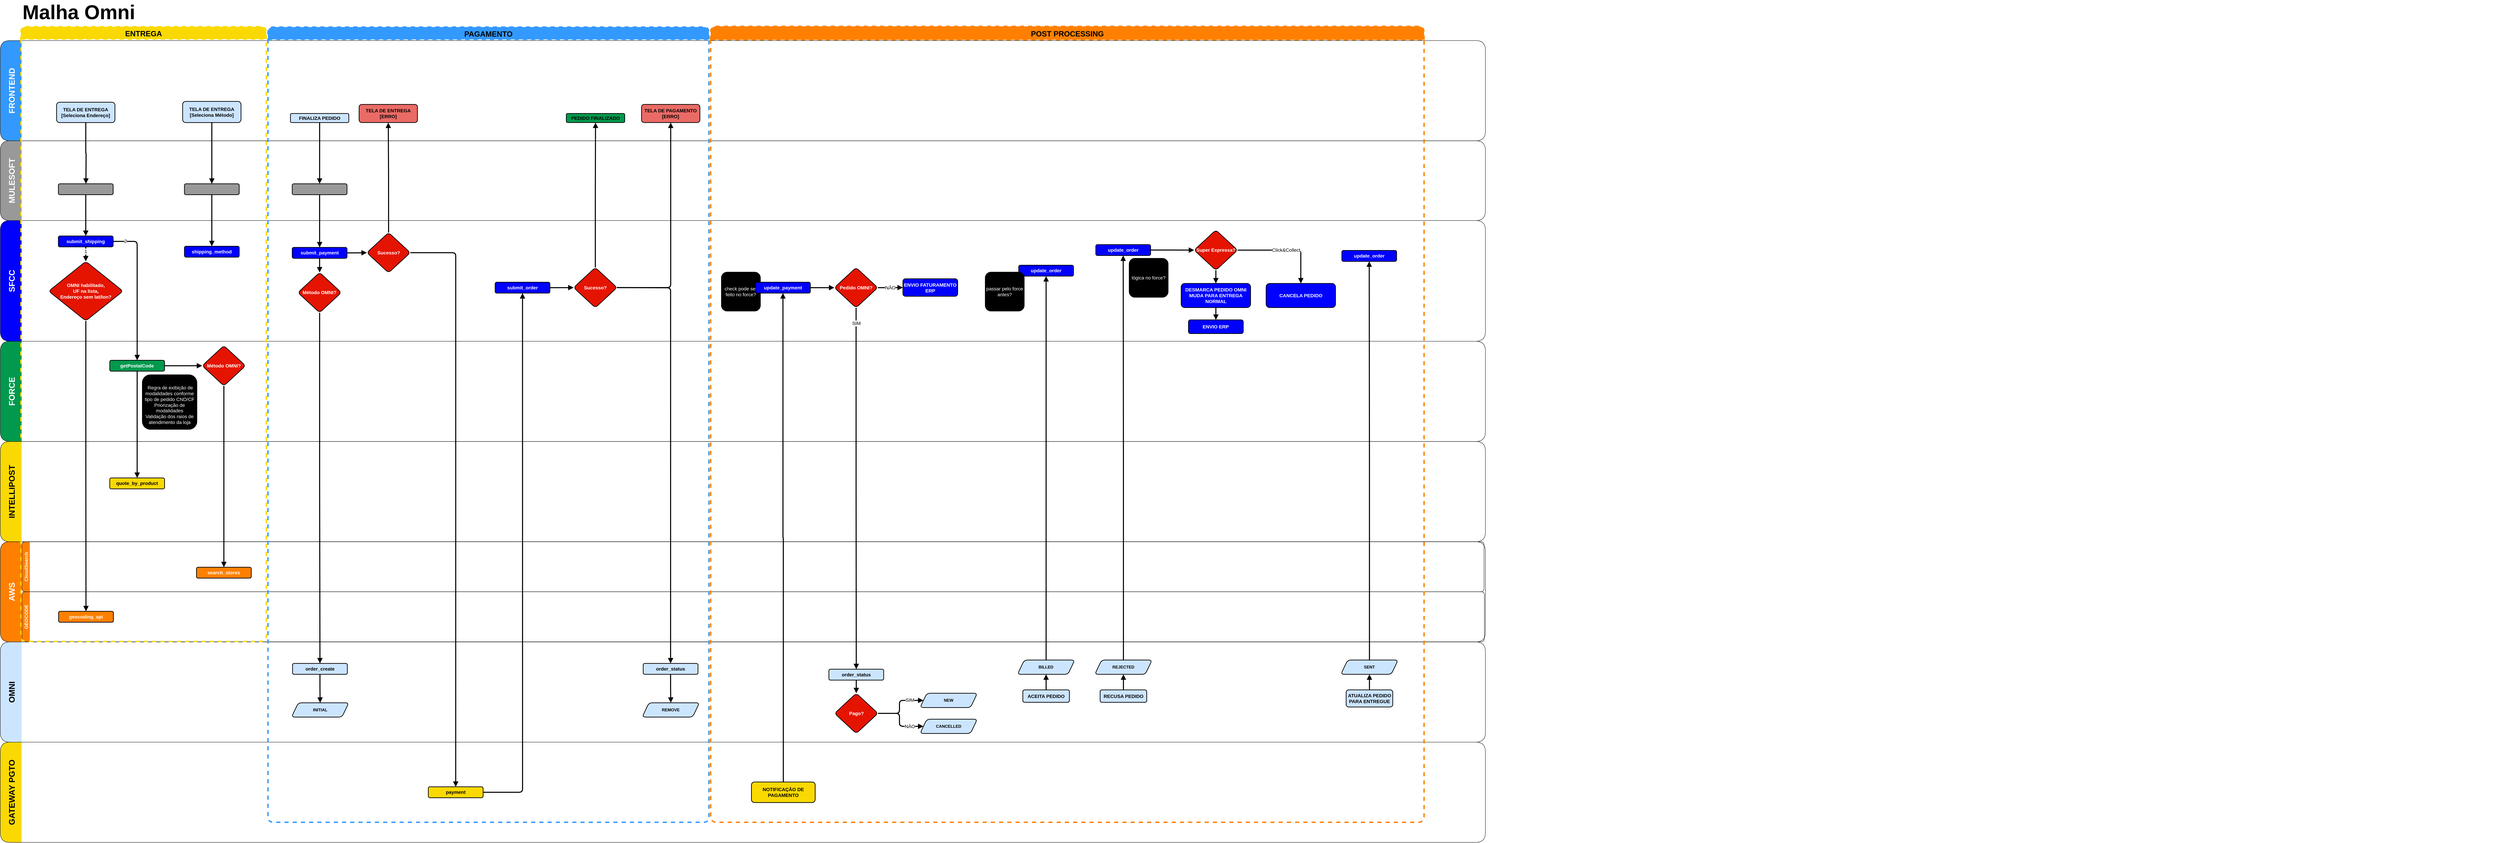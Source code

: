 <mxfile version="20.0.4" type="github">
  <diagram id="prtHgNgQTEPvFCAcTncT" name="Page-1">
    <mxGraphModel dx="3836" dy="1251" grid="0" gridSize="10" guides="0" tooltips="1" connect="1" arrows="1" fold="1" page="0" pageScale="1" pageWidth="827" pageHeight="1169" background="none" math="0" shadow="0">
      <root>
        <mxCell id="0" />
        <mxCell id="1" parent="0" />
        <mxCell id="UH4h_3Y_hmDIXnIcrMvg-1" value="" style="edgeStyle=orthogonalEdgeStyle;rounded=1;orthogonalLoop=1;jettySize=auto;html=1;dashed=1;endArrow=none;endFill=0;" parent="1" edge="1">
          <mxGeometry relative="1" as="geometry">
            <mxPoint x="790" y="440" as="sourcePoint" />
          </mxGeometry>
        </mxCell>
        <mxCell id="UH4h_3Y_hmDIXnIcrMvg-2" style="edgeStyle=orthogonalEdgeStyle;rounded=1;orthogonalLoop=1;jettySize=auto;html=1;endArrow=classic;endFill=1;" parent="1" edge="1">
          <mxGeometry relative="1" as="geometry">
            <mxPoint x="910" y="440" as="targetPoint" />
          </mxGeometry>
        </mxCell>
        <mxCell id="weExqB_nzbaYjORjGd64-1" value="OMNI" style="swimlane;horizontal=0;labelBackgroundColor=none;fillColor=#CCE5FF;fontColor=#000000;strokeColor=default;strokeWidth=1;fontSize=24;perimeterSpacing=1;swimlaneLine=0;rounded=1;startSize=62;" vertex="1" parent="1">
          <mxGeometry x="-984" y="2480.4" width="4334" height="292.65" as="geometry" />
        </mxCell>
        <mxCell id="weExqB_nzbaYjORjGd64-16" style="edgeStyle=orthogonalEdgeStyle;rounded=1;orthogonalLoop=1;jettySize=auto;html=1;entryX=0.5;entryY=0;entryDx=0;entryDy=0;fontColor=#000000;endArrow=block;endFill=1;endSize=8;strokeWidth=3;" edge="1" parent="weExqB_nzbaYjORjGd64-1" source="weExqB_nzbaYjORjGd64-13" target="weExqB_nzbaYjORjGd64-14">
          <mxGeometry relative="1" as="geometry" />
        </mxCell>
        <mxCell id="weExqB_nzbaYjORjGd64-13" value="order_create" style="rounded=1;whiteSpace=wrap;html=1;fontFamily=Helvetica;fontSize=14;fontColor=#000000;align=center;fillColor=#CCE5FF;strokeColor=default;strokeWidth=2;fontStyle=1;" vertex="1" parent="weExqB_nzbaYjORjGd64-1">
          <mxGeometry x="852.784" y="62.714" width="159.914" height="31.926" as="geometry" />
        </mxCell>
        <mxCell id="weExqB_nzbaYjORjGd64-14" value="&lt;b&gt;INITIAL&lt;/b&gt;" style="shape=parallelogram;perimeter=parallelogramPerimeter;whiteSpace=wrap;html=1;fixedSize=1;fontColor=#000000;fillColor=#CCE5FF;strokeWidth=2;rounded=1;" vertex="1" parent="weExqB_nzbaYjORjGd64-1">
          <mxGeometry x="849.694" y="177.682" width="167.23" height="41.807" as="geometry" />
        </mxCell>
        <mxCell id="weExqB_nzbaYjORjGd64-36" style="edgeStyle=orthogonalEdgeStyle;rounded=1;orthogonalLoop=1;jettySize=auto;html=1;entryX=0.5;entryY=0;entryDx=0;entryDy=0;fontSize=24;fontColor=#000000;endArrow=block;endFill=1;endSize=8;strokeWidth=3;" edge="1" parent="weExqB_nzbaYjORjGd64-1" source="weExqB_nzbaYjORjGd64-32" target="weExqB_nzbaYjORjGd64-33">
          <mxGeometry relative="1" as="geometry" />
        </mxCell>
        <mxCell id="weExqB_nzbaYjORjGd64-32" value="order_status" style="rounded=1;whiteSpace=wrap;html=1;fontFamily=Helvetica;fontSize=14;fontColor=#000000;align=center;fillColor=#CCE5FF;strokeColor=default;strokeWidth=2;fontStyle=1;" vertex="1" parent="weExqB_nzbaYjORjGd64-1">
          <mxGeometry x="1876.094" y="62.714" width="159.914" height="31.926" as="geometry" />
        </mxCell>
        <mxCell id="weExqB_nzbaYjORjGd64-33" value="&lt;b&gt;REMOVE&lt;/b&gt;" style="shape=parallelogram;perimeter=parallelogramPerimeter;whiteSpace=wrap;html=1;fixedSize=1;fontColor=#000000;fillColor=#CCE5FF;strokeWidth=2;rounded=1;" vertex="1" parent="weExqB_nzbaYjORjGd64-1">
          <mxGeometry x="1873.004" y="177.682" width="167.23" height="41.807" as="geometry" />
        </mxCell>
        <mxCell id="weExqB_nzbaYjORjGd64-63" style="edgeStyle=orthogonalEdgeStyle;rounded=1;orthogonalLoop=1;jettySize=auto;html=1;entryX=0.5;entryY=0;entryDx=0;entryDy=0;labelBackgroundColor=default;fontSize=14;fontColor=#000000;endArrow=block;endFill=1;endSize=8;strokeWidth=3;" edge="1" parent="weExqB_nzbaYjORjGd64-1" source="weExqB_nzbaYjORjGd64-50" target="weExqB_nzbaYjORjGd64-62">
          <mxGeometry relative="1" as="geometry" />
        </mxCell>
        <mxCell id="weExqB_nzbaYjORjGd64-50" value="order_status" style="rounded=1;whiteSpace=wrap;html=1;fontFamily=Helvetica;fontSize=14;fontColor=#000000;align=center;fillColor=#CCE5FF;strokeColor=default;strokeWidth=2;fontStyle=1;" vertex="1" parent="weExqB_nzbaYjORjGd64-1">
          <mxGeometry x="2418.004" y="79.594" width="159.914" height="31.926" as="geometry" />
        </mxCell>
        <mxCell id="weExqB_nzbaYjORjGd64-51" value="&lt;b&gt;NEW&lt;/b&gt;" style="shape=parallelogram;perimeter=parallelogramPerimeter;whiteSpace=wrap;html=1;fixedSize=1;fontColor=#000000;fillColor=#CCE5FF;strokeWidth=2;rounded=1;" vertex="1" parent="weExqB_nzbaYjORjGd64-1">
          <mxGeometry x="2684.004" y="149.822" width="167.23" height="41.807" as="geometry" />
        </mxCell>
        <mxCell id="weExqB_nzbaYjORjGd64-65" value="SIM" style="edgeStyle=orthogonalEdgeStyle;rounded=1;orthogonalLoop=1;jettySize=auto;html=1;entryX=0;entryY=0.5;entryDx=0;entryDy=0;labelBackgroundColor=default;fontSize=14;fontColor=#000000;endArrow=block;endFill=1;endSize=8;strokeWidth=3;" edge="1" parent="weExqB_nzbaYjORjGd64-1" source="weExqB_nzbaYjORjGd64-62" target="weExqB_nzbaYjORjGd64-51">
          <mxGeometry x="0.531" y="1" relative="1" as="geometry">
            <Array as="points">
              <mxPoint x="2624" y="209" />
              <mxPoint x="2624" y="171" />
            </Array>
            <mxPoint as="offset" />
          </mxGeometry>
        </mxCell>
        <mxCell id="weExqB_nzbaYjORjGd64-66" value="NĀO" style="edgeStyle=orthogonalEdgeStyle;rounded=1;orthogonalLoop=1;jettySize=auto;html=1;entryX=0;entryY=0.5;entryDx=0;entryDy=0;labelBackgroundColor=default;fontSize=14;fontColor=#000000;endArrow=block;endFill=1;endSize=8;strokeWidth=3;" edge="1" parent="weExqB_nzbaYjORjGd64-1" source="weExqB_nzbaYjORjGd64-62" target="weExqB_nzbaYjORjGd64-64">
          <mxGeometry x="0.531" relative="1" as="geometry">
            <Array as="points">
              <mxPoint x="2624" y="209" />
              <mxPoint x="2624" y="246" />
            </Array>
            <mxPoint as="offset" />
          </mxGeometry>
        </mxCell>
        <mxCell id="weExqB_nzbaYjORjGd64-62" value="Pago?" style="rhombus;whiteSpace=wrap;html=1;labelBackgroundColor=none;fontColor=#ffffff;fillColor=#e51400;strokeColor=default;strokeWidth=2;fontSize=14;fontStyle=1;rounded=1;" vertex="1" parent="weExqB_nzbaYjORjGd64-1">
          <mxGeometry x="2434.576" y="149.822" width="126.771" height="117.531" as="geometry" />
        </mxCell>
        <mxCell id="weExqB_nzbaYjORjGd64-64" value="&lt;b&gt;CANCELLED&lt;/b&gt;" style="shape=parallelogram;perimeter=parallelogramPerimeter;whiteSpace=wrap;html=1;fixedSize=1;fontColor=#000000;fillColor=#CCE5FF;strokeWidth=2;rounded=1;" vertex="1" parent="weExqB_nzbaYjORjGd64-1">
          <mxGeometry x="2684.004" y="225.542" width="167.23" height="41.807" as="geometry" />
        </mxCell>
        <mxCell id="weExqB_nzbaYjORjGd64-78" style="edgeStyle=orthogonalEdgeStyle;rounded=1;orthogonalLoop=1;jettySize=auto;html=1;entryX=0.5;entryY=1;entryDx=0;entryDy=0;labelBackgroundColor=default;fontSize=14;fontColor=#FFFFFF;endArrow=block;endFill=1;endSize=8;strokeWidth=3;" edge="1" parent="weExqB_nzbaYjORjGd64-1" source="weExqB_nzbaYjORjGd64-70" target="weExqB_nzbaYjORjGd64-76">
          <mxGeometry relative="1" as="geometry" />
        </mxCell>
        <mxCell id="weExqB_nzbaYjORjGd64-70" value="&lt;b&gt;ACEITA PEDIDO&lt;/b&gt;" style="rounded=1;whiteSpace=wrap;html=1;fontSize=14;fontColor=#000000;strokeWidth=2;fillColor=#CCE5FF;" vertex="1" parent="weExqB_nzbaYjORjGd64-1">
          <mxGeometry x="2984" y="140" width="136" height="36.32" as="geometry" />
        </mxCell>
        <mxCell id="weExqB_nzbaYjORjGd64-79" style="edgeStyle=orthogonalEdgeStyle;rounded=1;orthogonalLoop=1;jettySize=auto;html=1;entryX=0.5;entryY=1;entryDx=0;entryDy=0;labelBackgroundColor=default;fontSize=14;fontColor=#FFFFFF;endArrow=block;endFill=1;endSize=8;strokeWidth=3;" edge="1" parent="weExqB_nzbaYjORjGd64-1" source="weExqB_nzbaYjORjGd64-71" target="weExqB_nzbaYjORjGd64-77">
          <mxGeometry relative="1" as="geometry" />
        </mxCell>
        <mxCell id="weExqB_nzbaYjORjGd64-71" value="&lt;b&gt;RECUSA PEDIDO&lt;/b&gt;" style="rounded=1;whiteSpace=wrap;html=1;fontSize=14;fontColor=#000000;strokeWidth=2;fillColor=#CCE5FF;" vertex="1" parent="weExqB_nzbaYjORjGd64-1">
          <mxGeometry x="3209.62" y="140" width="136" height="36.32" as="geometry" />
        </mxCell>
        <mxCell id="weExqB_nzbaYjORjGd64-76" value="&lt;b&gt;BILLED&lt;/b&gt;" style="shape=parallelogram;perimeter=parallelogramPerimeter;whiteSpace=wrap;html=1;fixedSize=1;fontColor=#000000;fillColor=#CCE5FF;strokeWidth=2;rounded=1;" vertex="1" parent="weExqB_nzbaYjORjGd64-1">
          <mxGeometry x="2968.384" y="52.832" width="167.23" height="41.807" as="geometry" />
        </mxCell>
        <mxCell id="weExqB_nzbaYjORjGd64-77" value="&lt;b&gt;REJECTED&lt;/b&gt;" style="shape=parallelogram;perimeter=parallelogramPerimeter;whiteSpace=wrap;html=1;fixedSize=1;fontColor=#000000;fillColor=#CCE5FF;strokeWidth=2;rounded=1;" vertex="1" parent="weExqB_nzbaYjORjGd64-1">
          <mxGeometry x="3194.004" y="52.832" width="167.23" height="41.807" as="geometry" />
        </mxCell>
        <mxCell id="weExqB_nzbaYjORjGd64-99" style="edgeStyle=orthogonalEdgeStyle;rounded=1;orthogonalLoop=1;jettySize=auto;html=1;entryX=0.5;entryY=1;entryDx=0;entryDy=0;labelBackgroundColor=default;fontSize=14;fontColor=#000000;endArrow=block;endFill=1;endSize=8;strokeWidth=3;" edge="1" parent="weExqB_nzbaYjORjGd64-1" source="weExqB_nzbaYjORjGd64-97" target="weExqB_nzbaYjORjGd64-98">
          <mxGeometry relative="1" as="geometry" />
        </mxCell>
        <mxCell id="weExqB_nzbaYjORjGd64-97" value="&lt;b&gt;ATUALIZA PEDIDO PARA ENTREGUE&lt;/b&gt;" style="rounded=1;whiteSpace=wrap;html=1;fontSize=14;fontColor=#000000;strokeWidth=2;fillColor=#CCE5FF;" vertex="1" parent="weExqB_nzbaYjORjGd64-1">
          <mxGeometry x="3927.62" y="140" width="136" height="50" as="geometry" />
        </mxCell>
        <mxCell id="weExqB_nzbaYjORjGd64-98" value="&lt;b&gt;SENT&lt;/b&gt;" style="shape=parallelogram;perimeter=parallelogramPerimeter;whiteSpace=wrap;html=1;fixedSize=1;fontColor=#000000;fillColor=#CCE5FF;strokeWidth=2;rounded=1;" vertex="1" parent="weExqB_nzbaYjORjGd64-1">
          <mxGeometry x="3912.004" y="52.832" width="167.23" height="41.807" as="geometry" />
        </mxCell>
        <mxCell id="weExqB_nzbaYjORjGd64-3" value="GATEWAY PGTO" style="swimlane;horizontal=0;labelBackgroundColor=none;fillColor=#FAD902;fontColor=#000000;strokeColor=default;strokeWidth=1;fontSize=24;perimeterSpacing=1;swimlaneLine=0;rounded=1;startSize=62;" vertex="1" parent="1">
          <mxGeometry x="-984" y="2773.06" width="4334" height="292.65" as="geometry" />
        </mxCell>
        <mxCell id="weExqB_nzbaYjORjGd64-25" value="payment" style="rounded=1;whiteSpace=wrap;html=1;fontFamily=Helvetica;fontSize=14;fontColor=#000000;align=center;fillColor=#FAD902;strokeColor=default;strokeWidth=2;fontStyle=1;" vertex="1" parent="weExqB_nzbaYjORjGd64-3">
          <mxGeometry x="1249.001" y="130.362" width="159.914" height="31.926" as="geometry" />
        </mxCell>
        <mxCell id="weExqB_nzbaYjORjGd64-46" value="&lt;b style=&quot;font-size: 14px;&quot;&gt;NOTIFICAÇĀO DE PAGAMENTO&lt;/b&gt;" style="rounded=1;whiteSpace=wrap;html=1;fontSize=14;fontColor=#000000;strokeWidth=2;fillColor=#FAD902;" vertex="1" parent="weExqB_nzbaYjORjGd64-3">
          <mxGeometry x="2192" y="116.32" width="186" height="60" as="geometry" />
        </mxCell>
        <mxCell id="weExqB_nzbaYjORjGd64-17" style="edgeStyle=orthogonalEdgeStyle;rounded=1;orthogonalLoop=1;jettySize=auto;html=1;entryX=0.5;entryY=0;entryDx=0;entryDy=0;fontColor=#000000;endArrow=block;endFill=1;endSize=8;strokeWidth=3;" edge="1" parent="1" source="weExqB_nzbaYjORjGd64-11" target="weExqB_nzbaYjORjGd64-13">
          <mxGeometry relative="1" as="geometry" />
        </mxCell>
        <mxCell id="UH4h_3Y_hmDIXnIcrMvg-36" value="FRONTEND" style="swimlane;horizontal=0;labelBackgroundColor=none;fillColor=#3399FF;fontColor=#FFFFFF;strokeColor=default;strokeWidth=1;fontSize=24;perimeterSpacing=1;swimlaneLine=0;rounded=1;startSize=62;labelPosition=center;verticalLabelPosition=middle;align=center;verticalAlign=middle;" parent="1" vertex="1">
          <mxGeometry x="-984" y="724.49" width="4334" height="292.65" as="geometry" />
        </mxCell>
        <mxCell id="UH4h_3Y_hmDIXnIcrMvg-58" value="TELA DE ENTREGA&lt;br&gt;[Seleciona Endereço]" style="rounded=1;whiteSpace=wrap;html=1;labelBackgroundColor=none;fontColor=#000000;fillColor=#CCE5FF;strokeColor=default;strokeWidth=2;fontSize=14;fontStyle=1;" parent="UH4h_3Y_hmDIXnIcrMvg-36" vertex="1">
          <mxGeometry x="164.09" y="180" width="170.37" height="59.44" as="geometry" />
        </mxCell>
        <mxCell id="UH4h_3Y_hmDIXnIcrMvg-68" value="TELA DE ENTREGA&lt;br&gt;[Seleciona Método]" style="rounded=1;whiteSpace=wrap;html=1;labelBackgroundColor=none;fontColor=#000000;fillColor=#CCE5FF;strokeColor=default;strokeWidth=2;fontSize=14;fontStyle=1;" parent="UH4h_3Y_hmDIXnIcrMvg-36" vertex="1">
          <mxGeometry x="532.001" y="177.683" width="170.366" height="61.76" as="geometry" />
        </mxCell>
        <mxCell id="UH4h_3Y_hmDIXnIcrMvg-78" value="FINALIZA PEDIDO" style="rounded=1;whiteSpace=wrap;html=1;labelBackgroundColor=none;fontColor=#000000;fillColor=#CCE5FF;strokeColor=default;strokeWidth=2;fontSize=14;fontStyle=1;" parent="UH4h_3Y_hmDIXnIcrMvg-36" vertex="1">
          <mxGeometry x="846.603" y="212.838" width="170.366" height="26.605" as="geometry" />
        </mxCell>
        <mxCell id="weExqB_nzbaYjORjGd64-21" value="TELA DE ENTREGA&lt;br&gt;[ERRO]" style="rounded=1;whiteSpace=wrap;html=1;labelBackgroundColor=none;fontColor=#000000;fillColor=#EA6B66;strokeColor=default;strokeWidth=2;fontSize=14;fontStyle=1;" vertex="1" parent="UH4h_3Y_hmDIXnIcrMvg-36">
          <mxGeometry x="1047" y="186.333" width="170.37" height="53.11" as="geometry" />
        </mxCell>
        <mxCell id="UH4h_3Y_hmDIXnIcrMvg-54" value="SFCC" style="swimlane;horizontal=0;labelBackgroundColor=none;fillColor=#0000FF;fontColor=#FFFFFF;strokeColor=default;strokeWidth=1;fontSize=24;perimeterSpacing=1;swimlaneLine=0;rounded=1;startSize=62;" parent="1" vertex="1">
          <mxGeometry x="-984" y="1250" width="4334" height="352.45" as="geometry">
            <mxRectangle x="-984" y="1250" width="47" height="94" as="alternateBounds" />
          </mxGeometry>
        </mxCell>
        <mxCell id="weExqB_nzbaYjORjGd64-57" value="1" style="edgeStyle=orthogonalEdgeStyle;rounded=1;orthogonalLoop=1;jettySize=auto;html=1;entryX=0.5;entryY=0;entryDx=0;entryDy=0;fontSize=14;fontColor=#000000;endArrow=block;endFill=1;endSize=8;strokeWidth=3;labelBackgroundColor=default;" edge="1" parent="UH4h_3Y_hmDIXnIcrMvg-54" source="UH4h_3Y_hmDIXnIcrMvg-71" target="weExqB_nzbaYjORjGd64-56">
          <mxGeometry x="-0.375" relative="1" as="geometry">
            <mxPoint as="offset" />
          </mxGeometry>
        </mxCell>
        <mxCell id="UH4h_3Y_hmDIXnIcrMvg-71" value="submit_shipping" style="rounded=1;whiteSpace=wrap;html=1;fontFamily=Helvetica;fontSize=14;fontColor=#ffffff;align=center;fillColor=#0000FF;strokeColor=default;strokeWidth=2;fontStyle=1;" parent="UH4h_3Y_hmDIXnIcrMvg-54" vertex="1">
          <mxGeometry x="169.321" y="44.973" width="159.914" height="31.926" as="geometry" />
        </mxCell>
        <mxCell id="UH4h_3Y_hmDIXnIcrMvg-72" value="shipping_method" style="rounded=1;whiteSpace=wrap;html=1;fontFamily=Helvetica;fontSize=14;fontColor=#ffffff;align=center;fillColor=#0000FF;strokeColor=default;strokeWidth=2;fontStyle=1;" parent="UH4h_3Y_hmDIXnIcrMvg-54" vertex="1">
          <mxGeometry x="537.227" y="74.973" width="159.914" height="31.926" as="geometry" />
        </mxCell>
        <mxCell id="weExqB_nzbaYjORjGd64-12" style="edgeStyle=orthogonalEdgeStyle;rounded=1;orthogonalLoop=1;jettySize=auto;html=1;fontColor=#000000;endArrow=block;endFill=1;endSize=8;strokeWidth=3;entryX=0.5;entryY=0;entryDx=0;entryDy=0;" edge="1" parent="UH4h_3Y_hmDIXnIcrMvg-54" source="weExqB_nzbaYjORjGd64-5" target="weExqB_nzbaYjORjGd64-11">
          <mxGeometry relative="1" as="geometry" />
        </mxCell>
        <mxCell id="weExqB_nzbaYjORjGd64-5" value="submit_payment" style="rounded=1;whiteSpace=wrap;html=1;fontFamily=Helvetica;fontSize=14;fontColor=#ffffff;align=center;fillColor=#0000FF;strokeColor=default;strokeWidth=2;fontStyle=1;" vertex="1" parent="UH4h_3Y_hmDIXnIcrMvg-54">
          <mxGeometry x="851.829" y="78.392" width="159.914" height="31.926" as="geometry" />
        </mxCell>
        <mxCell id="weExqB_nzbaYjORjGd64-11" value="Método OMNI?" style="rhombus;whiteSpace=wrap;html=1;labelBackgroundColor=none;fontColor=#ffffff;fillColor=#e51400;strokeColor=default;strokeWidth=2;fontSize=14;fontStyle=1;rounded=1;" vertex="1" parent="UH4h_3Y_hmDIXnIcrMvg-54">
          <mxGeometry x="868.396" y="151.552" width="126.771" height="117.531" as="geometry" />
        </mxCell>
        <mxCell id="weExqB_nzbaYjORjGd64-18" value="Sucesso?" style="rhombus;whiteSpace=wrap;html=1;labelBackgroundColor=none;fontColor=#ffffff;fillColor=#e51400;strokeColor=default;strokeWidth=2;fontSize=14;fontStyle=1;rounded=1;" vertex="1" parent="UH4h_3Y_hmDIXnIcrMvg-54">
          <mxGeometry x="1069.641" y="35.066" width="126.771" height="117.531" as="geometry" />
        </mxCell>
        <mxCell id="weExqB_nzbaYjORjGd64-19" style="edgeStyle=orthogonalEdgeStyle;rounded=1;orthogonalLoop=1;jettySize=auto;html=1;fontColor=#000000;endArrow=block;endFill=1;endSize=8;strokeWidth=3;entryX=0;entryY=0.5;entryDx=0;entryDy=0;" edge="1" parent="UH4h_3Y_hmDIXnIcrMvg-54" source="weExqB_nzbaYjORjGd64-5" target="weExqB_nzbaYjORjGd64-18">
          <mxGeometry relative="1" as="geometry">
            <mxPoint x="1055.641" y="68.225" as="targetPoint" />
          </mxGeometry>
        </mxCell>
        <mxCell id="weExqB_nzbaYjORjGd64-56" value="OMNI habilitado,&lt;br&gt;UF na lista, &lt;br&gt;Endereço sem lat/lon?" style="rhombus;whiteSpace=wrap;html=1;labelBackgroundColor=none;fontColor=#ffffff;fillColor=#e51400;strokeColor=default;strokeWidth=2;fontSize=14;fontStyle=1;rounded=1;" vertex="1" parent="UH4h_3Y_hmDIXnIcrMvg-54">
          <mxGeometry x="141" y="119.2" width="217" height="173.8" as="geometry" />
        </mxCell>
        <mxCell id="weExqB_nzbaYjORjGd64-68" value="ENVIO FATURAMENTO ERP" style="rounded=1;whiteSpace=wrap;html=1;fontFamily=Helvetica;fontSize=14;fontColor=#ffffff;align=center;fillColor=#0000FF;strokeColor=default;strokeWidth=2;fontStyle=1;" vertex="1" parent="UH4h_3Y_hmDIXnIcrMvg-54">
          <mxGeometry x="2634" y="170" width="159.91" height="51.13" as="geometry" />
        </mxCell>
        <mxCell id="weExqB_nzbaYjORjGd64-74" value="check pode ser feito no force?" style="whiteSpace=wrap;html=1;aspect=fixed;fontSize=14;fontColor=#FFFFFF;strokeWidth=1;fillColor=#000000;rounded=1;" vertex="1" parent="UH4h_3Y_hmDIXnIcrMvg-54">
          <mxGeometry x="2104" y="150.21" width="114.43" height="114.43" as="geometry" />
        </mxCell>
        <mxCell id="weExqB_nzbaYjORjGd64-75" value="update_order" style="rounded=1;whiteSpace=wrap;html=1;fontFamily=Helvetica;fontSize=14;fontColor=#ffffff;align=center;fillColor=#0000FF;strokeColor=default;strokeWidth=2;fontStyle=1;" vertex="1" parent="UH4h_3Y_hmDIXnIcrMvg-54">
          <mxGeometry x="2971.999" y="130.362" width="159.914" height="31.926" as="geometry" />
        </mxCell>
        <mxCell id="weExqB_nzbaYjORjGd64-82" value="passar pelo force antes?" style="whiteSpace=wrap;html=1;aspect=fixed;fontSize=14;fontColor=#FFFFFF;strokeWidth=1;fillColor=#000000;rounded=1;" vertex="1" parent="UH4h_3Y_hmDIXnIcrMvg-54">
          <mxGeometry x="2874" y="150.21" width="114.43" height="114.43" as="geometry" />
        </mxCell>
        <mxCell id="weExqB_nzbaYjORjGd64-89" style="edgeStyle=orthogonalEdgeStyle;rounded=1;orthogonalLoop=1;jettySize=auto;html=1;entryX=0;entryY=0.5;entryDx=0;entryDy=0;labelBackgroundColor=default;fontSize=14;fontColor=#FFFFFF;endArrow=block;endFill=1;endSize=8;strokeWidth=3;" edge="1" parent="UH4h_3Y_hmDIXnIcrMvg-54" source="weExqB_nzbaYjORjGd64-84" target="weExqB_nzbaYjORjGd64-88">
          <mxGeometry relative="1" as="geometry" />
        </mxCell>
        <mxCell id="weExqB_nzbaYjORjGd64-84" value="update_order" style="rounded=1;whiteSpace=wrap;html=1;fontFamily=Helvetica;fontSize=14;fontColor=#ffffff;align=center;fillColor=#0000FF;strokeColor=default;strokeWidth=2;fontStyle=1;" vertex="1" parent="UH4h_3Y_hmDIXnIcrMvg-54">
          <mxGeometry x="3196.999" y="70.202" width="159.914" height="31.926" as="geometry" />
        </mxCell>
        <mxCell id="weExqB_nzbaYjORjGd64-85" value="lógica no force?" style="whiteSpace=wrap;html=1;aspect=fixed;fontSize=14;fontColor=#FFFFFF;strokeWidth=1;fillColor=#000000;rounded=1;" vertex="1" parent="UH4h_3Y_hmDIXnIcrMvg-54">
          <mxGeometry x="3294" y="110.0" width="114.43" height="114.43" as="geometry" />
        </mxCell>
        <mxCell id="weExqB_nzbaYjORjGd64-93" style="edgeStyle=orthogonalEdgeStyle;rounded=1;orthogonalLoop=1;jettySize=auto;html=1;entryX=0.5;entryY=0;entryDx=0;entryDy=0;labelBackgroundColor=default;fontSize=14;fontColor=#FFFFFF;endArrow=block;endFill=1;endSize=8;strokeWidth=3;" edge="1" parent="UH4h_3Y_hmDIXnIcrMvg-54" source="weExqB_nzbaYjORjGd64-88" target="weExqB_nzbaYjORjGd64-90">
          <mxGeometry relative="1" as="geometry" />
        </mxCell>
        <mxCell id="weExqB_nzbaYjORjGd64-96" value="Click&amp;amp;Collect" style="edgeStyle=orthogonalEdgeStyle;rounded=1;orthogonalLoop=1;jettySize=auto;html=1;entryX=0.5;entryY=0;entryDx=0;entryDy=0;labelBackgroundColor=default;fontSize=14;fontColor=#000000;endArrow=block;endFill=1;endSize=8;strokeWidth=3;" edge="1" parent="UH4h_3Y_hmDIXnIcrMvg-54" source="weExqB_nzbaYjORjGd64-88" target="weExqB_nzbaYjORjGd64-95">
          <mxGeometry relative="1" as="geometry" />
        </mxCell>
        <mxCell id="weExqB_nzbaYjORjGd64-88" value="Super Expressa?" style="rhombus;whiteSpace=wrap;html=1;labelBackgroundColor=none;fontColor=#ffffff;fillColor=#e51400;strokeColor=default;strokeWidth=2;fontSize=14;fontStyle=1;rounded=1;" vertex="1" parent="UH4h_3Y_hmDIXnIcrMvg-54">
          <mxGeometry x="3483.996" y="27.562" width="126.771" height="117.531" as="geometry" />
        </mxCell>
        <mxCell id="weExqB_nzbaYjORjGd64-94" style="edgeStyle=orthogonalEdgeStyle;rounded=1;orthogonalLoop=1;jettySize=auto;html=1;labelBackgroundColor=default;fontSize=14;fontColor=#FFFFFF;endArrow=block;endFill=1;endSize=8;strokeWidth=3;" edge="1" parent="UH4h_3Y_hmDIXnIcrMvg-54" source="weExqB_nzbaYjORjGd64-90" target="weExqB_nzbaYjORjGd64-92">
          <mxGeometry relative="1" as="geometry" />
        </mxCell>
        <mxCell id="weExqB_nzbaYjORjGd64-90" value="DESMARCA PEDIDO OMNI&lt;br&gt;MUDA PARA ENTREGA NORMAL" style="rounded=1;whiteSpace=wrap;html=1;fontFamily=Helvetica;fontSize=14;fontColor=#ffffff;align=center;fillColor=#0000FF;strokeColor=default;strokeWidth=2;fontStyle=1;" vertex="1" parent="UH4h_3Y_hmDIXnIcrMvg-54">
          <mxGeometry x="3446.09" y="183.6" width="202.58" height="70.57" as="geometry" />
        </mxCell>
        <mxCell id="weExqB_nzbaYjORjGd64-92" value="ENVIO ERP" style="rounded=1;whiteSpace=wrap;html=1;fontFamily=Helvetica;fontSize=14;fontColor=#ffffff;align=center;fillColor=#0000FF;strokeColor=default;strokeWidth=2;fontStyle=1;" vertex="1" parent="UH4h_3Y_hmDIXnIcrMvg-54">
          <mxGeometry x="3467.43" y="290" width="159.91" height="40" as="geometry" />
        </mxCell>
        <mxCell id="weExqB_nzbaYjORjGd64-95" value="CANCELA PEDIDO" style="rounded=1;whiteSpace=wrap;html=1;fontFamily=Helvetica;fontSize=14;fontColor=#ffffff;align=center;fillColor=#0000FF;strokeColor=default;strokeWidth=2;fontStyle=1;" vertex="1" parent="UH4h_3Y_hmDIXnIcrMvg-54">
          <mxGeometry x="3694" y="183.6" width="202.58" height="70.57" as="geometry" />
        </mxCell>
        <mxCell id="weExqB_nzbaYjORjGd64-101" value="update_order" style="rounded=1;whiteSpace=wrap;html=1;fontFamily=Helvetica;fontSize=14;fontColor=#ffffff;align=center;fillColor=#0000FF;strokeColor=default;strokeWidth=2;fontStyle=1;" vertex="1" parent="UH4h_3Y_hmDIXnIcrMvg-54">
          <mxGeometry x="3914.999" y="87.272" width="159.914" height="31.926" as="geometry" />
        </mxCell>
        <mxCell id="UH4h_3Y_hmDIXnIcrMvg-55" value="FORCE" style="swimlane;horizontal=0;labelBackgroundColor=none;fillColor=#00994D;fontColor=#FFFFFF;strokeColor=default;strokeWidth=1;fontSize=24;perimeterSpacing=1;swimlaneLine=0;rounded=1;startSize=62;" parent="1" vertex="1">
          <mxGeometry x="-984" y="1602.45" width="4334" height="292.65" as="geometry">
            <mxRectangle x="-984" y="1602.447" width="50" height="110" as="alternateBounds" />
          </mxGeometry>
        </mxCell>
        <mxCell id="UH4h_3Y_hmDIXnIcrMvg-62" style="edgeStyle=orthogonalEdgeStyle;rounded=1;orthogonalLoop=1;jettySize=auto;html=1;entryX=0;entryY=0.5;entryDx=0;entryDy=0;fontColor=#000000;strokeWidth=3;endArrow=block;endFill=1;strokeColor=default;fontSize=14;fontStyle=1;endSize=8;" parent="UH4h_3Y_hmDIXnIcrMvg-55" source="UH4h_3Y_hmDIXnIcrMvg-24" target="UH4h_3Y_hmDIXnIcrMvg-61" edge="1">
          <mxGeometry relative="1" as="geometry" />
        </mxCell>
        <mxCell id="UH4h_3Y_hmDIXnIcrMvg-24" value="getPostalCode" style="rounded=1;whiteSpace=wrap;html=1;fontFamily=Helvetica;fontSize=14;fontColor=#ffffff;align=center;fillColor=#00994D;strokeColor=default;strokeWidth=2;fontStyle=1;" parent="UH4h_3Y_hmDIXnIcrMvg-55" vertex="1">
          <mxGeometry x="319.321" y="55.515" width="159.914" height="31.926" as="geometry" />
        </mxCell>
        <mxCell id="UH4h_3Y_hmDIXnIcrMvg-61" value="Método OMNI?" style="rhombus;whiteSpace=wrap;html=1;labelBackgroundColor=none;fontColor=#ffffff;fillColor=#e51400;strokeColor=default;strokeWidth=2;fontSize=14;fontStyle=1;rounded=1;" parent="UH4h_3Y_hmDIXnIcrMvg-55" vertex="1">
          <mxGeometry x="588.98" y="12.711" width="126.771" height="117.531" as="geometry" />
        </mxCell>
        <mxCell id="weExqB_nzbaYjORjGd64-73" value="&lt;br&gt;&amp;nbsp;Regra de exibição de modalidades conforme tipo de pedido CND/CF &lt;br&gt;Priorização de modalidades &lt;br&gt;Validação dos raios de atendimento da loja" style="whiteSpace=wrap;html=1;aspect=fixed;fontSize=14;fontColor=#FFFFFF;strokeWidth=1;fillColor=#000000;rounded=1;" vertex="1" parent="UH4h_3Y_hmDIXnIcrMvg-55">
          <mxGeometry x="414" y="97.553" width="160" height="160" as="geometry" />
        </mxCell>
        <mxCell id="UH4h_3Y_hmDIXnIcrMvg-56" value="INTELLIPOST" style="swimlane;horizontal=0;labelBackgroundColor=none;fillColor=#FAD902;fontColor=#000000;strokeColor=default;strokeWidth=1;fontSize=24;perimeterSpacing=1;swimlaneLine=0;rounded=1;startSize=62;" parent="1" vertex="1">
          <mxGeometry x="-984" y="1895.1" width="4334" height="292.65" as="geometry" />
        </mxCell>
        <mxCell id="UH4h_3Y_hmDIXnIcrMvg-63" value="quote_by_product" style="rounded=1;whiteSpace=wrap;html=1;fontFamily=Helvetica;fontSize=14;fontColor=#000000;align=center;fillColor=#FAD902;strokeColor=default;strokeWidth=2;fontStyle=1;" parent="UH4h_3Y_hmDIXnIcrMvg-56" vertex="1">
          <mxGeometry x="319.321" y="106.419" width="159.914" height="31.926" as="geometry" />
        </mxCell>
        <mxCell id="UH4h_3Y_hmDIXnIcrMvg-59" value="MULESOFT" style="swimlane;horizontal=0;labelBackgroundColor=none;fillColor=#999999;fontColor=#FFFFFF;strokeColor=default;strokeWidth=1;fontSize=24;perimeterSpacing=1;swimlaneLine=0;rounded=1;startSize=62;" parent="1" vertex="1">
          <mxGeometry x="-984" y="1017.14" width="4334" height="232.86" as="geometry" />
        </mxCell>
        <mxCell id="UH4h_3Y_hmDIXnIcrMvg-69" value="" style="rounded=1;whiteSpace=wrap;html=1;fontFamily=Helvetica;fontSize=14;fontColor=#ffffff;align=center;fillColor=#999999;strokeColor=default;strokeWidth=2;fontStyle=1;" parent="UH4h_3Y_hmDIXnIcrMvg-59" vertex="1">
          <mxGeometry x="169.321" y="125.425" width="159.914" height="31.926" as="geometry" />
        </mxCell>
        <mxCell id="UH4h_3Y_hmDIXnIcrMvg-70" value="" style="rounded=1;whiteSpace=wrap;html=1;fontFamily=Helvetica;fontSize=14;fontColor=#ffffff;align=center;fillColor=#999999;strokeColor=default;strokeWidth=2;fontStyle=1;" parent="UH4h_3Y_hmDIXnIcrMvg-59" vertex="1">
          <mxGeometry x="537.227" y="125.425" width="159.914" height="31.926" as="geometry" />
        </mxCell>
        <mxCell id="weExqB_nzbaYjORjGd64-6" value="" style="rounded=1;whiteSpace=wrap;html=1;fontFamily=Helvetica;fontSize=14;fontColor=#ffffff;align=center;fillColor=#999999;strokeColor=default;strokeWidth=2;fontStyle=1;" vertex="1" parent="UH4h_3Y_hmDIXnIcrMvg-59">
          <mxGeometry x="851.829" y="125.425" width="159.914" height="31.926" as="geometry" />
        </mxCell>
        <mxCell id="UH4h_3Y_hmDIXnIcrMvg-60" style="edgeStyle=orthogonalEdgeStyle;rounded=1;orthogonalLoop=1;jettySize=auto;html=1;fontColor=#000000;strokeWidth=3;endArrow=block;endFill=1;strokeColor=default;fontSize=14;fontStyle=1;endSize=8;" parent="1" source="UH4h_3Y_hmDIXnIcrMvg-58" edge="1">
          <mxGeometry relative="1" as="geometry">
            <mxPoint x="-734.2" y="1142.565" as="targetPoint" />
          </mxGeometry>
        </mxCell>
        <mxCell id="UH4h_3Y_hmDIXnIcrMvg-64" style="edgeStyle=orthogonalEdgeStyle;rounded=1;orthogonalLoop=1;jettySize=auto;html=1;fontColor=#000000;strokeWidth=3;endArrow=block;endFill=1;strokeColor=default;fontSize=14;fontStyle=1;endSize=8;" parent="1" source="UH4h_3Y_hmDIXnIcrMvg-24" target="UH4h_3Y_hmDIXnIcrMvg-63" edge="1">
          <mxGeometry relative="1" as="geometry" />
        </mxCell>
        <mxCell id="UH4h_3Y_hmDIXnIcrMvg-66" style="edgeStyle=orthogonalEdgeStyle;rounded=1;orthogonalLoop=1;jettySize=auto;html=1;fontColor=#000000;entryX=0.5;entryY=0;entryDx=0;entryDy=0;strokeWidth=3;endArrow=block;endFill=1;strokeColor=default;fontSize=14;fontStyle=1;endSize=8;" parent="1" source="UH4h_3Y_hmDIXnIcrMvg-61" target="UH4h_3Y_hmDIXnIcrMvg-65" edge="1">
          <mxGeometry relative="1" as="geometry">
            <mxPoint x="-1140.104" y="2666.638" as="targetPoint" />
          </mxGeometry>
        </mxCell>
        <mxCell id="UH4h_3Y_hmDIXnIcrMvg-73" style="edgeStyle=orthogonalEdgeStyle;rounded=1;orthogonalLoop=1;jettySize=auto;html=1;entryX=0.5;entryY=0;entryDx=0;entryDy=0;fontSize=14;fontColor=#000000;endArrow=block;endFill=1;strokeColor=default;strokeWidth=3;endSize=8;" parent="1" source="UH4h_3Y_hmDIXnIcrMvg-68" target="UH4h_3Y_hmDIXnIcrMvg-70" edge="1">
          <mxGeometry relative="1" as="geometry" />
        </mxCell>
        <mxCell id="UH4h_3Y_hmDIXnIcrMvg-74" style="edgeStyle=orthogonalEdgeStyle;rounded=1;orthogonalLoop=1;jettySize=auto;html=1;entryX=0.5;entryY=0;entryDx=0;entryDy=0;fontSize=14;fontColor=#000000;endArrow=block;endFill=1;strokeColor=default;strokeWidth=3;endSize=8;" parent="1" source="UH4h_3Y_hmDIXnIcrMvg-70" target="UH4h_3Y_hmDIXnIcrMvg-72" edge="1">
          <mxGeometry relative="1" as="geometry" />
        </mxCell>
        <mxCell id="UH4h_3Y_hmDIXnIcrMvg-75" style="edgeStyle=orthogonalEdgeStyle;rounded=1;orthogonalLoop=1;jettySize=auto;html=1;fontSize=14;fontColor=#000000;endArrow=block;endFill=1;strokeColor=default;strokeWidth=3;endSize=8;" parent="1" source="UH4h_3Y_hmDIXnIcrMvg-69" target="UH4h_3Y_hmDIXnIcrMvg-71" edge="1">
          <mxGeometry relative="1" as="geometry" />
        </mxCell>
        <mxCell id="UH4h_3Y_hmDIXnIcrMvg-76" value="2" style="edgeStyle=orthogonalEdgeStyle;rounded=1;orthogonalLoop=1;jettySize=auto;html=1;entryX=0.5;entryY=0;entryDx=0;entryDy=0;fontSize=14;fontColor=#000000;endArrow=block;endFill=1;strokeColor=default;strokeWidth=3;endSize=8;exitX=1;exitY=0.5;exitDx=0;exitDy=0;" parent="1" source="UH4h_3Y_hmDIXnIcrMvg-71" target="UH4h_3Y_hmDIXnIcrMvg-24" edge="1">
          <mxGeometry x="-0.829" y="1" relative="1" as="geometry">
            <mxPoint x="-504.765" y="1440.731" as="sourcePoint" />
            <mxPoint as="offset" />
          </mxGeometry>
        </mxCell>
        <mxCell id="weExqB_nzbaYjORjGd64-9" style="edgeStyle=orthogonalEdgeStyle;rounded=1;orthogonalLoop=1;jettySize=auto;html=1;entryX=0.5;entryY=0;entryDx=0;entryDy=0;fontColor=#000000;strokeWidth=3;endArrow=block;endFill=1;endSize=8;" edge="1" parent="1" source="UH4h_3Y_hmDIXnIcrMvg-78" target="weExqB_nzbaYjORjGd64-6">
          <mxGeometry relative="1" as="geometry" />
        </mxCell>
        <mxCell id="weExqB_nzbaYjORjGd64-10" style="edgeStyle=orthogonalEdgeStyle;rounded=1;orthogonalLoop=1;jettySize=auto;html=1;entryX=0.5;entryY=0;entryDx=0;entryDy=0;fontColor=#000000;strokeWidth=3;endArrow=block;endFill=1;endSize=8;" edge="1" parent="1" source="weExqB_nzbaYjORjGd64-6" target="weExqB_nzbaYjORjGd64-5">
          <mxGeometry relative="1" as="geometry" />
        </mxCell>
        <mxCell id="weExqB_nzbaYjORjGd64-22" style="edgeStyle=orthogonalEdgeStyle;rounded=1;orthogonalLoop=1;jettySize=auto;html=1;entryX=0.5;entryY=1;entryDx=0;entryDy=0;fontSize=24;fontColor=#000000;endArrow=block;endFill=1;endSize=8;strokeWidth=3;exitX=0.5;exitY=0;exitDx=0;exitDy=0;" edge="1" parent="1" source="weExqB_nzbaYjORjGd64-18" target="weExqB_nzbaYjORjGd64-21">
          <mxGeometry relative="1" as="geometry">
            <mxPoint x="176.186" y="957.603" as="targetPoint" />
          </mxGeometry>
        </mxCell>
        <mxCell id="weExqB_nzbaYjORjGd64-26" style="edgeStyle=orthogonalEdgeStyle;rounded=1;orthogonalLoop=1;jettySize=auto;html=1;entryX=0.5;entryY=0;entryDx=0;entryDy=0;fontSize=24;fontColor=#000000;endArrow=block;endFill=1;endSize=8;strokeWidth=3;" edge="1" parent="1" source="weExqB_nzbaYjORjGd64-18" target="weExqB_nzbaYjORjGd64-25">
          <mxGeometry relative="1" as="geometry" />
        </mxCell>
        <mxCell id="weExqB_nzbaYjORjGd64-35" style="edgeStyle=orthogonalEdgeStyle;rounded=1;orthogonalLoop=1;jettySize=auto;html=1;fontSize=24;fontColor=#000000;endArrow=block;endFill=1;endSize=8;strokeWidth=3;entryX=0.5;entryY=0;entryDx=0;entryDy=0;" edge="1" parent="1" target="weExqB_nzbaYjORjGd64-32">
          <mxGeometry relative="1" as="geometry">
            <mxPoint x="859" y="2400" as="targetPoint" />
            <mxPoint x="814.762" y="1445.757" as="sourcePoint" />
          </mxGeometry>
        </mxCell>
        <mxCell id="weExqB_nzbaYjORjGd64-42" style="edgeStyle=orthogonalEdgeStyle;rounded=1;orthogonalLoop=1;jettySize=auto;html=1;entryX=0.5;entryY=1;entryDx=0;entryDy=0;fontSize=24;fontColor=#000000;endArrow=block;endFill=1;endSize=8;strokeWidth=3;" edge="1" parent="1" source="weExqB_nzbaYjORjGd64-27" target="weExqB_nzbaYjORjGd64-41">
          <mxGeometry relative="1" as="geometry" />
        </mxCell>
        <mxCell id="weExqB_nzbaYjORjGd64-44" style="edgeStyle=orthogonalEdgeStyle;rounded=1;orthogonalLoop=1;jettySize=auto;html=1;entryX=0.5;entryY=1;entryDx=0;entryDy=0;fontSize=24;fontColor=#000000;endArrow=block;endFill=1;endSize=8;strokeWidth=3;" edge="1" parent="1" source="weExqB_nzbaYjORjGd64-27" target="weExqB_nzbaYjORjGd64-43">
          <mxGeometry relative="1" as="geometry" />
        </mxCell>
        <mxCell id="weExqB_nzbaYjORjGd64-27" value="Sucesso?" style="rhombus;whiteSpace=wrap;html=1;labelBackgroundColor=none;fontColor=#ffffff;fillColor=#e51400;strokeColor=default;strokeWidth=2;fontSize=14;fontStyle=1;rounded=1;" vertex="1" parent="1">
          <mxGeometry x="689.001" y="1387.001" width="126.771" height="117.531" as="geometry" />
        </mxCell>
        <mxCell id="weExqB_nzbaYjORjGd64-31" style="edgeStyle=orthogonalEdgeStyle;rounded=1;orthogonalLoop=1;jettySize=auto;html=1;entryX=0;entryY=0.5;entryDx=0;entryDy=0;fontSize=24;fontColor=#000000;endArrow=block;endFill=1;endSize=8;strokeWidth=3;" edge="1" parent="1" source="weExqB_nzbaYjORjGd64-29" target="weExqB_nzbaYjORjGd64-27">
          <mxGeometry relative="1" as="geometry" />
        </mxCell>
        <mxCell id="weExqB_nzbaYjORjGd64-29" value="submit_order" style="rounded=1;whiteSpace=wrap;html=1;fontFamily=Helvetica;fontSize=14;fontColor=#ffffff;align=center;fillColor=#0000FF;strokeColor=default;strokeWidth=2;fontStyle=1;" vertex="1" parent="1">
          <mxGeometry x="459.999" y="1429.997" width="159.914" height="31.926" as="geometry" />
        </mxCell>
        <mxCell id="weExqB_nzbaYjORjGd64-30" style="edgeStyle=orthogonalEdgeStyle;rounded=1;orthogonalLoop=1;jettySize=auto;html=1;fontSize=24;fontColor=#000000;endArrow=block;endFill=1;endSize=8;strokeWidth=3;entryX=0.5;entryY=1;entryDx=0;entryDy=0;" edge="1" parent="1" source="weExqB_nzbaYjORjGd64-25" target="weExqB_nzbaYjORjGd64-29">
          <mxGeometry relative="1" as="geometry">
            <mxPoint x="550.0" y="1491.538" as="targetPoint" />
          </mxGeometry>
        </mxCell>
        <mxCell id="weExqB_nzbaYjORjGd64-41" value="TELA DE PAGAMENTO&lt;br&gt;[ERRO]" style="rounded=1;whiteSpace=wrap;html=1;labelBackgroundColor=none;fontColor=#000000;fillColor=#EA6B66;strokeColor=default;strokeWidth=2;fontSize=14;fontStyle=1;" vertex="1" parent="1">
          <mxGeometry x="887.2" y="910.823" width="170.37" height="53.11" as="geometry" />
        </mxCell>
        <mxCell id="weExqB_nzbaYjORjGd64-43" value="PEDIDO FINALIZADO" style="rounded=1;whiteSpace=wrap;html=1;labelBackgroundColor=none;fontColor=#000000;fillColor=#00994D;strokeColor=default;strokeWidth=2;fontSize=14;fontStyle=1;" vertex="1" parent="1">
          <mxGeometry x="667.773" y="937.328" width="170.366" height="26.605" as="geometry" />
        </mxCell>
        <mxCell id="weExqB_nzbaYjORjGd64-60" style="edgeStyle=orthogonalEdgeStyle;rounded=1;orthogonalLoop=1;jettySize=auto;html=1;entryX=0;entryY=0.5;entryDx=0;entryDy=0;labelBackgroundColor=default;fontSize=14;fontColor=#000000;endArrow=block;endFill=1;endSize=8;strokeWidth=3;" edge="1" parent="1" source="weExqB_nzbaYjORjGd64-47" target="weExqB_nzbaYjORjGd64-49">
          <mxGeometry relative="1" as="geometry" />
        </mxCell>
        <mxCell id="weExqB_nzbaYjORjGd64-47" value="update_payment" style="rounded=1;whiteSpace=wrap;html=1;fontFamily=Helvetica;fontSize=14;fontColor=#ffffff;align=center;fillColor=#0000FF;strokeColor=default;strokeWidth=2;fontStyle=1;" vertex="1" parent="1">
          <mxGeometry x="1219.999" y="1429.997" width="159.914" height="31.926" as="geometry" />
        </mxCell>
        <mxCell id="weExqB_nzbaYjORjGd64-48" style="edgeStyle=orthogonalEdgeStyle;rounded=1;orthogonalLoop=1;jettySize=auto;html=1;fontSize=14;fontColor=#000000;endArrow=block;endFill=1;endSize=8;strokeWidth=3;entryX=0.5;entryY=1;entryDx=0;entryDy=0;" edge="1" parent="1" source="weExqB_nzbaYjORjGd64-46" target="weExqB_nzbaYjORjGd64-47">
          <mxGeometry relative="1" as="geometry">
            <mxPoint x="1310" y="1620" as="targetPoint" />
          </mxGeometry>
        </mxCell>
        <mxCell id="weExqB_nzbaYjORjGd64-61" value="SIM" style="edgeStyle=orthogonalEdgeStyle;rounded=1;orthogonalLoop=1;jettySize=auto;html=1;entryX=0.5;entryY=0;entryDx=0;entryDy=0;labelBackgroundColor=default;fontSize=14;fontColor=#000000;endArrow=block;endFill=1;endSize=8;strokeWidth=3;" edge="1" parent="1" source="weExqB_nzbaYjORjGd64-49" target="weExqB_nzbaYjORjGd64-50">
          <mxGeometry x="-0.914" y="1" relative="1" as="geometry">
            <mxPoint as="offset" />
          </mxGeometry>
        </mxCell>
        <mxCell id="weExqB_nzbaYjORjGd64-69" value="NĀO" style="edgeStyle=orthogonalEdgeStyle;rounded=1;orthogonalLoop=1;jettySize=auto;html=1;entryX=0;entryY=0.5;entryDx=0;entryDy=0;labelBackgroundColor=default;fontSize=14;fontColor=#000000;endArrow=block;endFill=1;endSize=8;strokeWidth=3;" edge="1" parent="1" source="weExqB_nzbaYjORjGd64-49" target="weExqB_nzbaYjORjGd64-68">
          <mxGeometry relative="1" as="geometry" />
        </mxCell>
        <mxCell id="weExqB_nzbaYjORjGd64-49" value="Pedido OMNI?" style="rhombus;whiteSpace=wrap;html=1;labelBackgroundColor=none;fontColor=#ffffff;fillColor=#e51400;strokeColor=default;strokeWidth=2;fontSize=14;fontStyle=1;rounded=1;" vertex="1" parent="1">
          <mxGeometry x="1449.996" y="1387.197" width="126.771" height="117.531" as="geometry" />
        </mxCell>
        <mxCell id="weExqB_nzbaYjORjGd64-54" value="" style="group;rounded=1;" vertex="1" connectable="0" parent="1">
          <mxGeometry x="-960" y="2187.75" width="7270" height="292.26" as="geometry" />
        </mxCell>
        <mxCell id="weExqB_nzbaYjORjGd64-52" value="CloudSearch" style="swimlane;horizontal=0;fontSize=14;fontColor=#FFFFFF;strokeWidth=1;fillColor=#FF8000;rounded=1;swimlaneLine=0;glass=0;shadow=0;" vertex="1" parent="weExqB_nzbaYjORjGd64-54">
          <mxGeometry x="39" width="4267" height="146.13" as="geometry" />
        </mxCell>
        <mxCell id="weExqB_nzbaYjORjGd64-53" value="GEOCODE" style="swimlane;horizontal=0;fontSize=14;fontColor=#FFFFFF;strokeWidth=1;fillColor=#FF8000;rounded=1;swimlaneLine=0;" vertex="1" parent="weExqB_nzbaYjORjGd64-54">
          <mxGeometry x="39" y="146.13" width="4268" height="146.13" as="geometry" />
        </mxCell>
        <mxCell id="weExqB_nzbaYjORjGd64-58" value="geocoding_api" style="rounded=1;whiteSpace=wrap;html=1;fontFamily=Helvetica;fontSize=14;fontColor=#ffffff;align=center;fillColor=#FF8000;strokeColor=default;strokeWidth=2;fontStyle=1;" vertex="1" parent="weExqB_nzbaYjORjGd64-53">
          <mxGeometry x="107.003" y="57.106" width="159.914" height="31.926" as="geometry" />
        </mxCell>
        <mxCell id="UH4h_3Y_hmDIXnIcrMvg-57" value="AWS" style="swimlane;horizontal=0;labelBackgroundColor=none;fillColor=#FF8000;fontColor=#FFFFFF;strokeColor=default;strokeWidth=1;fontSize=24;perimeterSpacing=1;swimlaneLine=0;rounded=1;startSize=62;" parent="1" vertex="1">
          <mxGeometry x="-984" y="2187.75" width="4334" height="292.65" as="geometry" />
        </mxCell>
        <mxCell id="UH4h_3Y_hmDIXnIcrMvg-65" value="search_stores" style="rounded=1;whiteSpace=wrap;html=1;fontFamily=Helvetica;fontSize=14;fontColor=#ffffff;align=center;fillColor=#FF8000;strokeColor=default;strokeWidth=2;fontStyle=1;" parent="UH4h_3Y_hmDIXnIcrMvg-57" vertex="1">
          <mxGeometry x="572.403" y="74.493" width="159.914" height="31.926" as="geometry" />
        </mxCell>
        <mxCell id="weExqB_nzbaYjORjGd64-59" value="" style="edgeStyle=orthogonalEdgeStyle;rounded=1;orthogonalLoop=1;jettySize=auto;html=1;entryX=0.5;entryY=0;entryDx=0;entryDy=0;fontSize=14;fontColor=#FFFFFF;endArrow=block;endFill=1;endSize=8;strokeWidth=3;textDirection=rtl;" edge="1" parent="1" source="weExqB_nzbaYjORjGd64-56" target="weExqB_nzbaYjORjGd64-58">
          <mxGeometry relative="1" as="geometry" />
        </mxCell>
        <mxCell id="weExqB_nzbaYjORjGd64-81" style="edgeStyle=orthogonalEdgeStyle;rounded=1;orthogonalLoop=1;jettySize=auto;html=1;entryX=0.5;entryY=1;entryDx=0;entryDy=0;labelBackgroundColor=default;fontSize=14;fontColor=#FFFFFF;endArrow=block;endFill=1;endSize=8;strokeWidth=3;" edge="1" parent="1" source="weExqB_nzbaYjORjGd64-76" target="weExqB_nzbaYjORjGd64-75">
          <mxGeometry relative="1" as="geometry" />
        </mxCell>
        <mxCell id="weExqB_nzbaYjORjGd64-86" style="edgeStyle=orthogonalEdgeStyle;rounded=1;orthogonalLoop=1;jettySize=auto;html=1;labelBackgroundColor=default;fontSize=14;fontColor=#FFFFFF;endArrow=block;endFill=1;endSize=8;strokeWidth=3;entryX=0.5;entryY=1;entryDx=0;entryDy=0;" edge="1" parent="1" source="weExqB_nzbaYjORjGd64-77" target="weExqB_nzbaYjORjGd64-84">
          <mxGeometry relative="1" as="geometry">
            <mxPoint x="2340" y="1500" as="targetPoint" />
          </mxGeometry>
        </mxCell>
        <mxCell id="weExqB_nzbaYjORjGd64-100" style="edgeStyle=orthogonalEdgeStyle;rounded=1;orthogonalLoop=1;jettySize=auto;html=1;labelBackgroundColor=default;fontSize=14;fontColor=#000000;endArrow=block;endFill=1;endSize=8;strokeWidth=3;entryX=0.5;entryY=1;entryDx=0;entryDy=0;" edge="1" parent="1" source="weExqB_nzbaYjORjGd64-98" target="weExqB_nzbaYjORjGd64-101">
          <mxGeometry relative="1" as="geometry">
            <mxPoint x="3193.619" y="1460" as="targetPoint" />
          </mxGeometry>
        </mxCell>
        <mxCell id="weExqB_nzbaYjORjGd64-115" value="ENTREGA" style="swimlane;fontSize=22;fontColor=#000000;strokeWidth=4;fillColor=#FAD902;dashed=1;strokeColor=#FAD902;rounded=1;startSize=36;" vertex="1" parent="1">
          <mxGeometry x="-924" y="684" width="716" height="1795" as="geometry" />
        </mxCell>
        <mxCell id="weExqB_nzbaYjORjGd64-116" value="PAGAMENTO" style="swimlane;fontSize=22;fontColor=#000000;strokeWidth=4;fillColor=#3399FF;dashed=1;strokeColor=#3399FF;rounded=1;startSize=36;" vertex="1" parent="1">
          <mxGeometry x="-203" y="685" width="1287" height="2322" as="geometry" />
        </mxCell>
        <mxCell id="weExqB_nzbaYjORjGd64-118" value="POST PROCESSING" style="swimlane;fontSize=22;fontColor=#000000;strokeWidth=4;fillColor=#FF8000;dashed=1;strokeColor=#FF8000;rounded=1;startSize=39;" vertex="1" parent="1">
          <mxGeometry x="1089" y="683" width="2082" height="2324" as="geometry" />
        </mxCell>
        <mxCell id="weExqB_nzbaYjORjGd64-119" value="Malha Omni" style="text;html=1;strokeColor=none;fillColor=none;align=center;verticalAlign=middle;whiteSpace=wrap;rounded=1;dashed=1;fontSize=58;fontColor=#000000;labelPosition=center;verticalLabelPosition=middle;fontStyle=1;" vertex="1" parent="1">
          <mxGeometry x="-934" y="616" width="358" height="50" as="geometry" />
        </mxCell>
      </root>
    </mxGraphModel>
  </diagram>
</mxfile>
